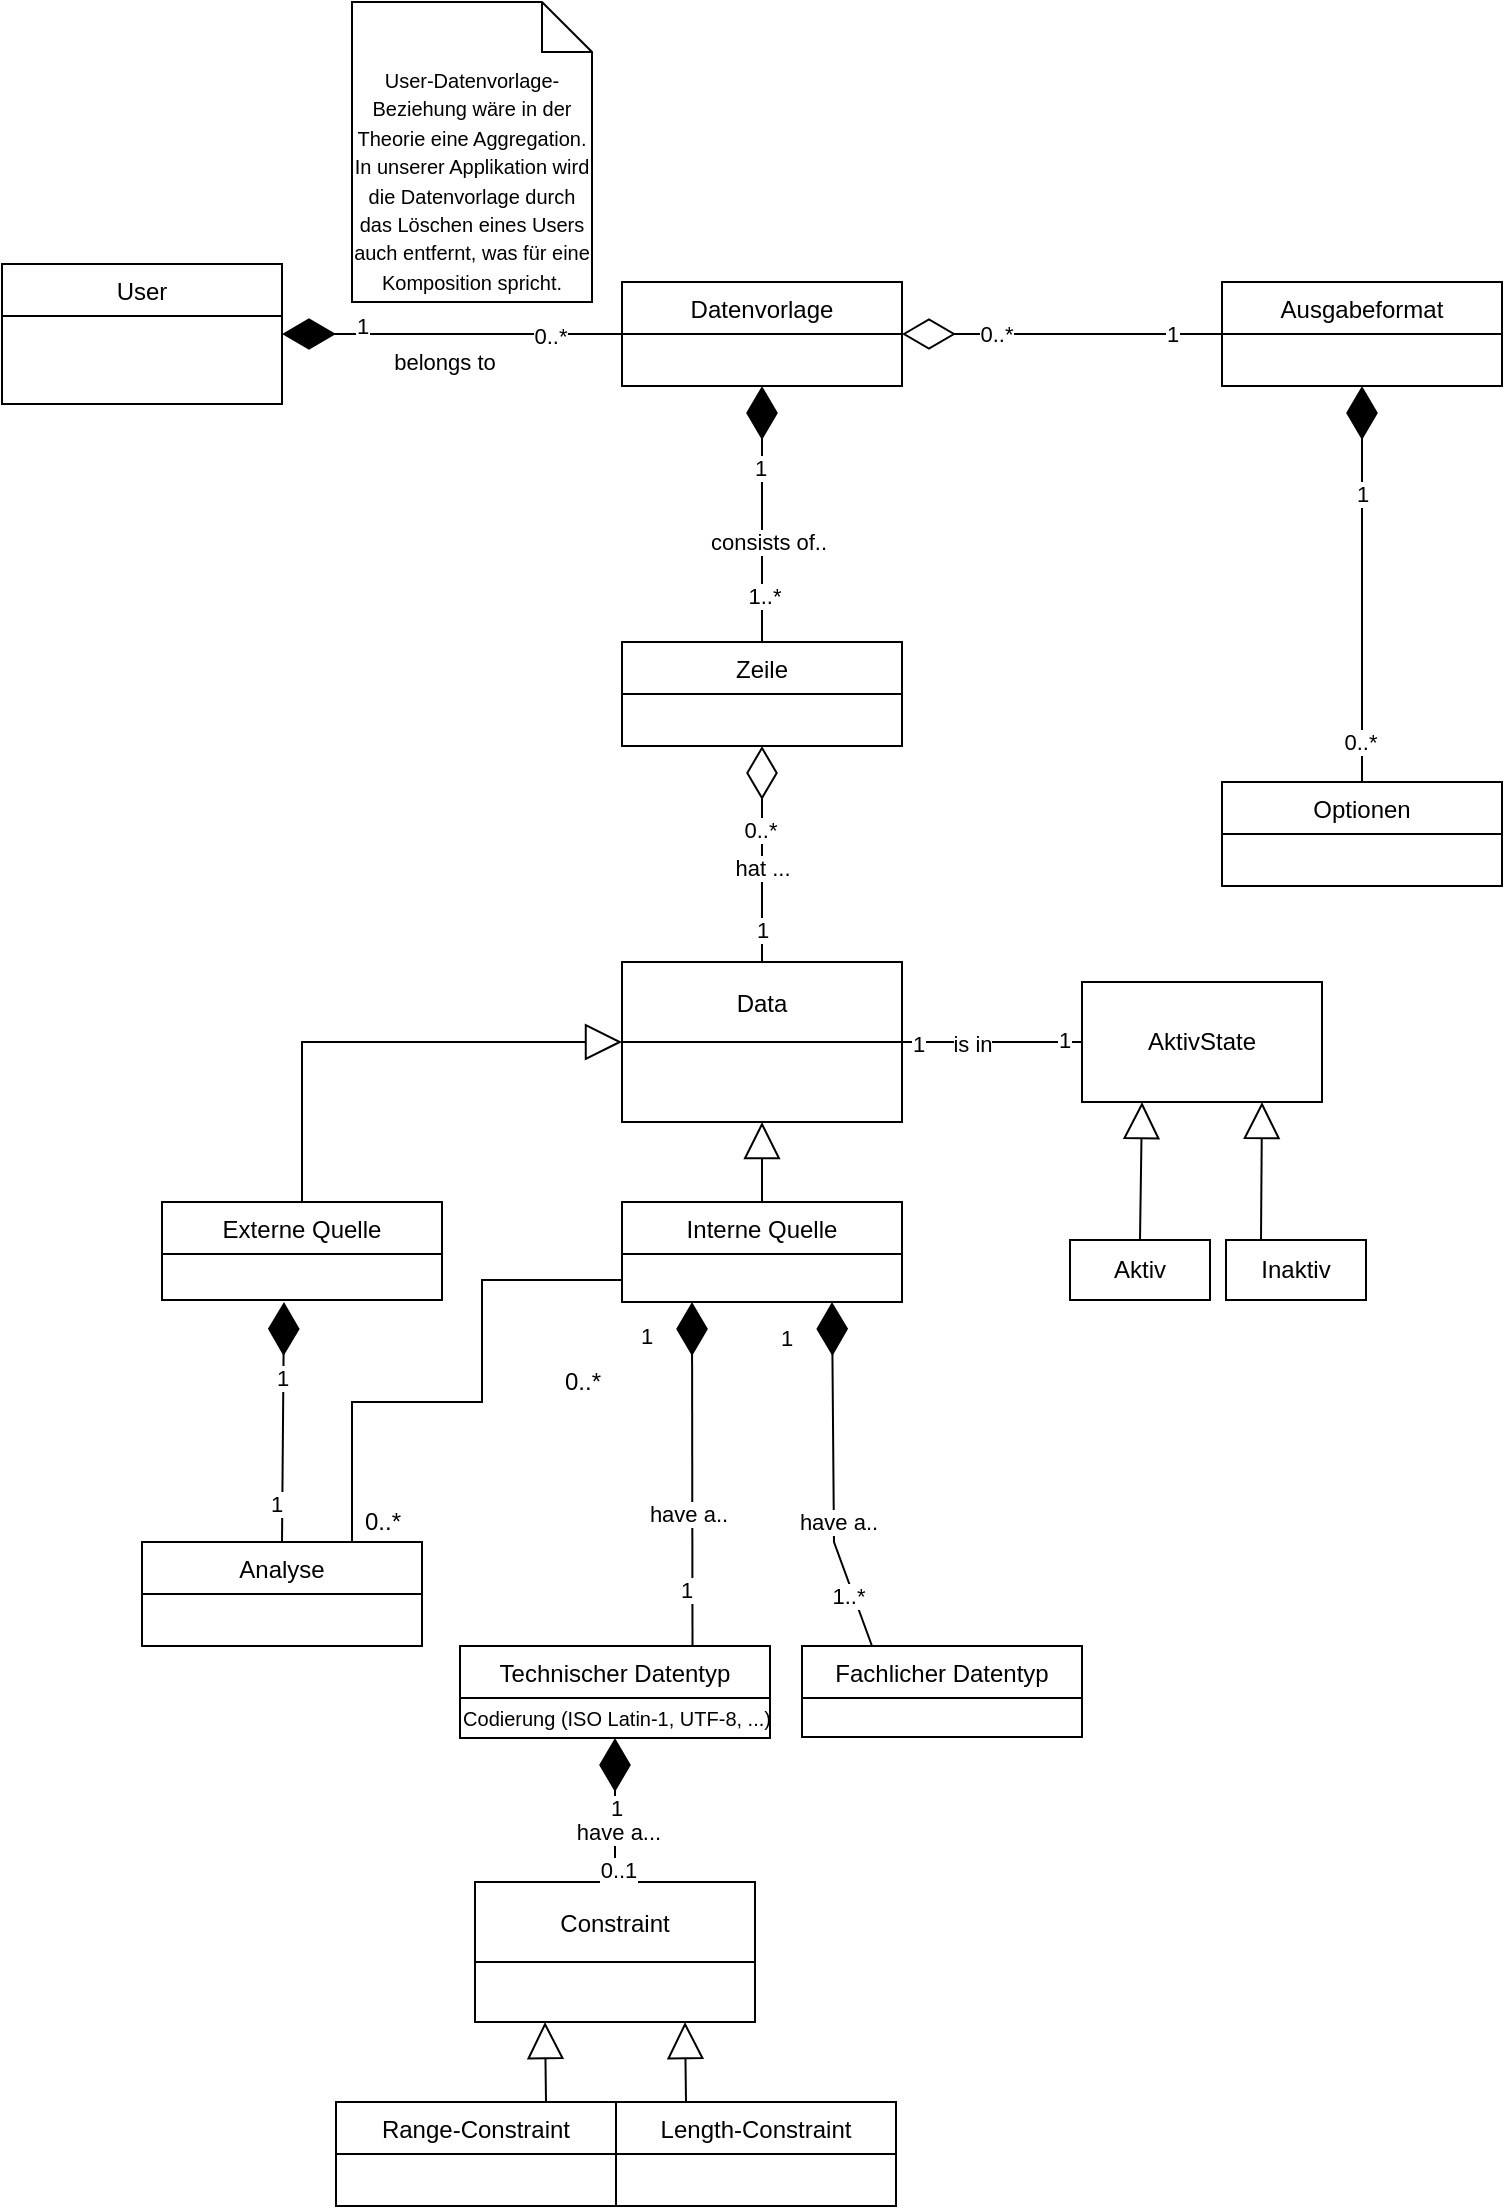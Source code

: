 <mxfile version="17.1.3" type="github">
  <diagram name="Page-1" id="b5b7bab2-c9e2-2cf4-8b2a-24fd1a2a6d21">
    <mxGraphModel dx="493" dy="1695" grid="1" gridSize="10" guides="1" tooltips="1" connect="1" arrows="1" fold="1" page="1" pageScale="1" pageWidth="827" pageHeight="1169" background="none" math="0" shadow="0">
      <root>
        <mxCell id="0" />
        <mxCell id="1" parent="0" />
        <mxCell id="5kwqAGzHCGocQKJuiB-L-2" value="User" style="swimlane;fontStyle=0;childLayout=stackLayout;horizontal=1;startSize=26;fillColor=none;horizontalStack=0;resizeParent=1;resizeParentMax=0;resizeLast=0;collapsible=1;marginBottom=0;" parent="1" vertex="1">
          <mxGeometry x="90" y="81" width="140" height="70" as="geometry">
            <mxRectangle x="90" y="90" width="60" height="26" as="alternateBounds" />
          </mxGeometry>
        </mxCell>
        <mxCell id="5kwqAGzHCGocQKJuiB-L-10" value="Datenvorlage" style="swimlane;fontStyle=0;childLayout=stackLayout;horizontal=1;startSize=26;fillColor=none;horizontalStack=0;resizeParent=1;resizeParentMax=0;resizeLast=0;collapsible=1;marginBottom=0;" parent="1" vertex="1">
          <mxGeometry x="400" y="90" width="140" height="52" as="geometry" />
        </mxCell>
        <mxCell id="5kwqAGzHCGocQKJuiB-L-11" value="Externe Quelle" style="swimlane;fontStyle=0;childLayout=stackLayout;horizontal=1;startSize=26;fillColor=none;horizontalStack=0;resizeParent=1;resizeParentMax=0;resizeLast=0;collapsible=1;marginBottom=0;" parent="1" vertex="1">
          <mxGeometry x="170" y="550" width="140" height="49" as="geometry" />
        </mxCell>
        <mxCell id="5kwqAGzHCGocQKJuiB-L-12" value="Zeile" style="swimlane;fontStyle=0;childLayout=stackLayout;horizontal=1;startSize=26;fillColor=none;horizontalStack=0;resizeParent=1;resizeParentMax=0;resizeLast=0;collapsible=1;marginBottom=0;" parent="1" vertex="1">
          <mxGeometry x="400" y="270" width="140" height="52" as="geometry" />
        </mxCell>
        <mxCell id="5kwqAGzHCGocQKJuiB-L-14" value="Interne Quelle" style="swimlane;fontStyle=0;childLayout=stackLayout;horizontal=1;startSize=26;fillColor=none;horizontalStack=0;resizeParent=1;resizeParentMax=0;resizeLast=0;collapsible=1;marginBottom=0;" parent="1" vertex="1">
          <mxGeometry x="400" y="550" width="140" height="50" as="geometry" />
        </mxCell>
        <mxCell id="5kwqAGzHCGocQKJuiB-L-15" value="Technischer Datentyp" style="swimlane;fontStyle=0;childLayout=stackLayout;horizontal=1;startSize=26;fillColor=none;horizontalStack=0;resizeParent=1;resizeParentMax=0;resizeLast=0;collapsible=1;marginBottom=0;" parent="1" vertex="1">
          <mxGeometry x="319" y="772" width="155" height="46" as="geometry" />
        </mxCell>
        <mxCell id="5kwqAGzHCGocQKJuiB-L-73" value="Codierung (ISO Latin-1, UTF-8, ...)" style="text;html=1;align=center;verticalAlign=middle;resizable=0;points=[];autosize=1;strokeColor=none;fillColor=none;fontSize=10;" parent="5kwqAGzHCGocQKJuiB-L-15" vertex="1">
          <mxGeometry y="26" width="155" height="20" as="geometry" />
        </mxCell>
        <mxCell id="5kwqAGzHCGocQKJuiB-L-16" value="Fachlicher Datentyp" style="swimlane;fontStyle=0;childLayout=stackLayout;horizontal=1;startSize=26;fillColor=none;horizontalStack=0;resizeParent=1;resizeParentMax=0;resizeLast=0;collapsible=1;marginBottom=0;" parent="1" vertex="1">
          <mxGeometry x="490" y="772" width="140" height="45.5" as="geometry" />
        </mxCell>
        <mxCell id="5kwqAGzHCGocQKJuiB-L-19" value="Ausgabeformat" style="swimlane;fontStyle=0;childLayout=stackLayout;horizontal=1;startSize=26;fillColor=none;horizontalStack=0;resizeParent=1;resizeParentMax=0;resizeLast=0;collapsible=1;marginBottom=0;" parent="1" vertex="1">
          <mxGeometry x="700" y="90" width="140" height="52" as="geometry" />
        </mxCell>
        <mxCell id="5kwqAGzHCGocQKJuiB-L-20" value="Optionen" style="swimlane;fontStyle=0;childLayout=stackLayout;horizontal=1;startSize=26;fillColor=none;horizontalStack=0;resizeParent=1;resizeParentMax=0;resizeLast=0;collapsible=1;marginBottom=0;" parent="1" vertex="1">
          <mxGeometry x="700" y="340" width="140" height="52" as="geometry" />
        </mxCell>
        <mxCell id="5kwqAGzHCGocQKJuiB-L-22" value="" style="endArrow=diamondThin;endFill=1;endSize=24;html=1;rounded=0;entryX=0.75;entryY=1;entryDx=0;entryDy=0;exitX=0.25;exitY=0;exitDx=0;exitDy=0;" parent="1" source="5kwqAGzHCGocQKJuiB-L-16" target="5kwqAGzHCGocQKJuiB-L-14" edge="1">
          <mxGeometry width="160" relative="1" as="geometry">
            <mxPoint x="590" y="677" as="sourcePoint" />
            <mxPoint x="750" y="677" as="targetPoint" />
            <Array as="points">
              <mxPoint x="506" y="720" />
            </Array>
          </mxGeometry>
        </mxCell>
        <mxCell id="5kwqAGzHCGocQKJuiB-L-23" value="1..*" style="edgeLabel;html=1;align=center;verticalAlign=middle;resizable=0;points=[];" parent="5kwqAGzHCGocQKJuiB-L-22" vertex="1" connectable="0">
          <mxGeometry x="-0.675" y="3" relative="1" as="geometry">
            <mxPoint as="offset" />
          </mxGeometry>
        </mxCell>
        <mxCell id="5kwqAGzHCGocQKJuiB-L-24" value="1" style="edgeLabel;html=1;align=center;verticalAlign=middle;resizable=0;points=[];" parent="5kwqAGzHCGocQKJuiB-L-22" vertex="1" connectable="0">
          <mxGeometry x="0.8" y="-1" relative="1" as="geometry">
            <mxPoint x="-24" as="offset" />
          </mxGeometry>
        </mxCell>
        <mxCell id="5McdVCyCTPImFvAT5yMa-20" value="have a.." style="edgeLabel;html=1;align=center;verticalAlign=middle;resizable=0;points=[];" vertex="1" connectable="0" parent="5kwqAGzHCGocQKJuiB-L-22">
          <mxGeometry x="0.115" y="-2" relative="1" as="geometry">
            <mxPoint y="32" as="offset" />
          </mxGeometry>
        </mxCell>
        <mxCell id="5kwqAGzHCGocQKJuiB-L-26" value="" style="endArrow=diamondThin;endFill=1;endSize=24;html=1;rounded=0;exitX=0.75;exitY=0;exitDx=0;exitDy=0;entryX=0.25;entryY=1;entryDx=0;entryDy=0;" parent="1" source="5kwqAGzHCGocQKJuiB-L-15" target="5kwqAGzHCGocQKJuiB-L-14" edge="1">
          <mxGeometry width="160" relative="1" as="geometry">
            <mxPoint x="400" y="737" as="sourcePoint" />
            <mxPoint x="380" y="707" as="targetPoint" />
          </mxGeometry>
        </mxCell>
        <mxCell id="5kwqAGzHCGocQKJuiB-L-27" value="1" style="edgeLabel;html=1;align=center;verticalAlign=middle;resizable=0;points=[];" parent="5kwqAGzHCGocQKJuiB-L-26" vertex="1" connectable="0">
          <mxGeometry x="-0.675" y="3" relative="1" as="geometry">
            <mxPoint as="offset" />
          </mxGeometry>
        </mxCell>
        <mxCell id="5kwqAGzHCGocQKJuiB-L-28" value="1" style="edgeLabel;html=1;align=center;verticalAlign=middle;resizable=0;points=[];" parent="5kwqAGzHCGocQKJuiB-L-26" vertex="1" connectable="0">
          <mxGeometry x="0.8" y="-1" relative="1" as="geometry">
            <mxPoint x="-24" as="offset" />
          </mxGeometry>
        </mxCell>
        <mxCell id="5McdVCyCTPImFvAT5yMa-19" value="have a.." style="edgeLabel;html=1;align=center;verticalAlign=middle;resizable=0;points=[];" vertex="1" connectable="0" parent="5kwqAGzHCGocQKJuiB-L-26">
          <mxGeometry x="-0.233" y="2" relative="1" as="geometry">
            <mxPoint as="offset" />
          </mxGeometry>
        </mxCell>
        <mxCell id="5kwqAGzHCGocQKJuiB-L-29" value="Constraint" style="swimlane;fontStyle=0;childLayout=stackLayout;horizontal=1;startSize=40;fillColor=none;horizontalStack=0;resizeParent=1;resizeParentMax=0;resizeLast=0;collapsible=1;marginBottom=0;" parent="1" vertex="1">
          <mxGeometry x="326.5" y="890" width="140" height="70" as="geometry" />
        </mxCell>
        <mxCell id="5kwqAGzHCGocQKJuiB-L-30" value="" style="endArrow=diamondThin;endFill=1;endSize=24;html=1;rounded=0;entryX=0.5;entryY=1;entryDx=0;entryDy=0;exitX=0.5;exitY=0;exitDx=0;exitDy=0;" parent="1" source="5kwqAGzHCGocQKJuiB-L-29" target="5kwqAGzHCGocQKJuiB-L-15" edge="1">
          <mxGeometry width="160" relative="1" as="geometry">
            <mxPoint x="159" y="857" as="sourcePoint" />
            <mxPoint x="319" y="857" as="targetPoint" />
          </mxGeometry>
        </mxCell>
        <mxCell id="5kwqAGzHCGocQKJuiB-L-31" value="0..1" style="edgeLabel;html=1;align=center;verticalAlign=middle;resizable=0;points=[];" parent="5kwqAGzHCGocQKJuiB-L-30" vertex="1" connectable="0">
          <mxGeometry x="-0.823" y="-1" relative="1" as="geometry">
            <mxPoint as="offset" />
          </mxGeometry>
        </mxCell>
        <mxCell id="5kwqAGzHCGocQKJuiB-L-32" value="1" style="edgeLabel;html=1;align=center;verticalAlign=middle;resizable=0;points=[];" parent="5kwqAGzHCGocQKJuiB-L-30" vertex="1" connectable="0">
          <mxGeometry x="0.47" relative="1" as="geometry">
            <mxPoint y="16" as="offset" />
          </mxGeometry>
        </mxCell>
        <mxCell id="5McdVCyCTPImFvAT5yMa-18" value="have a..." style="edgeLabel;html=1;align=center;verticalAlign=middle;resizable=0;points=[];" vertex="1" connectable="0" parent="5kwqAGzHCGocQKJuiB-L-30">
          <mxGeometry x="-0.451" y="-1" relative="1" as="geometry">
            <mxPoint y="-5" as="offset" />
          </mxGeometry>
        </mxCell>
        <mxCell id="5kwqAGzHCGocQKJuiB-L-33" value="Range-Constraint" style="swimlane;fontStyle=0;childLayout=stackLayout;horizontal=1;startSize=26;fillColor=none;horizontalStack=0;resizeParent=1;resizeParentMax=0;resizeLast=0;collapsible=1;marginBottom=0;" parent="1" vertex="1">
          <mxGeometry x="257" y="1000" width="140" height="52" as="geometry" />
        </mxCell>
        <mxCell id="5kwqAGzHCGocQKJuiB-L-34" value="Length-Constraint" style="swimlane;fontStyle=0;childLayout=stackLayout;horizontal=1;startSize=26;fillColor=none;horizontalStack=0;resizeParent=1;resizeParentMax=0;resizeLast=0;collapsible=1;marginBottom=0;" parent="1" vertex="1">
          <mxGeometry x="397" y="1000" width="140" height="52" as="geometry" />
        </mxCell>
        <mxCell id="5kwqAGzHCGocQKJuiB-L-35" value="" style="endArrow=block;endSize=16;endFill=0;html=1;rounded=0;exitX=0.75;exitY=0;exitDx=0;exitDy=0;entryX=0.25;entryY=1;entryDx=0;entryDy=0;" parent="1" source="5kwqAGzHCGocQKJuiB-L-33" target="5kwqAGzHCGocQKJuiB-L-29" edge="1">
          <mxGeometry width="160" relative="1" as="geometry">
            <mxPoint x="250" y="1087" as="sourcePoint" />
            <mxPoint x="410" y="1087" as="targetPoint" />
          </mxGeometry>
        </mxCell>
        <mxCell id="5kwqAGzHCGocQKJuiB-L-36" value="" style="endArrow=block;endSize=16;endFill=0;html=1;rounded=0;exitX=0.25;exitY=0;exitDx=0;exitDy=0;entryX=0.75;entryY=1;entryDx=0;entryDy=0;" parent="1" source="5kwqAGzHCGocQKJuiB-L-34" edge="1" target="5kwqAGzHCGocQKJuiB-L-29">
          <mxGeometry width="160" relative="1" as="geometry">
            <mxPoint x="330" y="1117" as="sourcePoint" />
            <mxPoint x="424" y="1027" as="targetPoint" />
          </mxGeometry>
        </mxCell>
        <mxCell id="5kwqAGzHCGocQKJuiB-L-40" value="Data" style="swimlane;fontStyle=0;childLayout=stackLayout;horizontal=1;startSize=40;fillColor=none;horizontalStack=0;resizeParent=1;resizeParentMax=0;resizeLast=0;collapsible=1;marginBottom=0;" parent="1" vertex="1">
          <mxGeometry x="400" y="430" width="140" height="80" as="geometry" />
        </mxCell>
        <mxCell id="5kwqAGzHCGocQKJuiB-L-41" value="" style="endArrow=block;endSize=16;endFill=0;html=1;rounded=0;entryX=0.5;entryY=1;entryDx=0;entryDy=0;exitX=0.5;exitY=0;exitDx=0;exitDy=0;" parent="1" source="5kwqAGzHCGocQKJuiB-L-14" target="5kwqAGzHCGocQKJuiB-L-40" edge="1">
          <mxGeometry width="160" relative="1" as="geometry">
            <mxPoint x="150" y="580" as="sourcePoint" />
            <mxPoint x="310" y="580" as="targetPoint" />
          </mxGeometry>
        </mxCell>
        <mxCell id="5kwqAGzHCGocQKJuiB-L-42" value="" style="endArrow=block;endSize=16;endFill=0;html=1;rounded=0;exitX=0.5;exitY=0;exitDx=0;exitDy=0;entryX=0;entryY=0.5;entryDx=0;entryDy=0;" parent="1" source="5kwqAGzHCGocQKJuiB-L-11" target="5kwqAGzHCGocQKJuiB-L-40" edge="1">
          <mxGeometry width="160" relative="1" as="geometry">
            <mxPoint x="230" y="490" as="sourcePoint" />
            <mxPoint x="390" y="490" as="targetPoint" />
            <Array as="points">
              <mxPoint x="240" y="470" />
            </Array>
          </mxGeometry>
        </mxCell>
        <mxCell id="5kwqAGzHCGocQKJuiB-L-43" value="Analyse" style="swimlane;fontStyle=0;childLayout=stackLayout;horizontal=1;startSize=26;fillColor=none;horizontalStack=0;resizeParent=1;resizeParentMax=0;resizeLast=0;collapsible=1;marginBottom=0;" parent="1" vertex="1">
          <mxGeometry x="160" y="720" width="140" height="52" as="geometry" />
        </mxCell>
        <mxCell id="5kwqAGzHCGocQKJuiB-L-44" value="" style="endArrow=diamondThin;endFill=1;endSize=24;html=1;rounded=0;exitX=0.5;exitY=0;exitDx=0;exitDy=0;" parent="1" source="5kwqAGzHCGocQKJuiB-L-43" edge="1">
          <mxGeometry width="160" relative="1" as="geometry">
            <mxPoint x="220" y="712" as="sourcePoint" />
            <mxPoint x="231" y="600" as="targetPoint" />
          </mxGeometry>
        </mxCell>
        <mxCell id="5kwqAGzHCGocQKJuiB-L-45" value="1" style="edgeLabel;html=1;align=center;verticalAlign=middle;resizable=0;points=[];" parent="5kwqAGzHCGocQKJuiB-L-44" vertex="1" connectable="0">
          <mxGeometry x="-0.675" y="3" relative="1" as="geometry">
            <mxPoint as="offset" />
          </mxGeometry>
        </mxCell>
        <mxCell id="5kwqAGzHCGocQKJuiB-L-46" value="1" style="edgeLabel;html=1;align=center;verticalAlign=middle;resizable=0;points=[];" parent="5kwqAGzHCGocQKJuiB-L-44" vertex="1" connectable="0">
          <mxGeometry x="0.8" y="-1" relative="1" as="geometry">
            <mxPoint x="-2" y="26" as="offset" />
          </mxGeometry>
        </mxCell>
        <mxCell id="5kwqAGzHCGocQKJuiB-L-48" value="" style="endArrow=none;html=1;edgeStyle=orthogonalEdgeStyle;rounded=0;entryX=0.75;entryY=0;entryDx=0;entryDy=0;exitX=0;exitY=0.75;exitDx=0;exitDy=0;" parent="1" source="5kwqAGzHCGocQKJuiB-L-14" target="5kwqAGzHCGocQKJuiB-L-43" edge="1">
          <mxGeometry relative="1" as="geometry">
            <mxPoint x="353.5" y="570" as="sourcePoint" />
            <mxPoint x="353.5" y="740" as="targetPoint" />
            <Array as="points">
              <mxPoint x="330" y="589" />
              <mxPoint x="330" y="650" />
              <mxPoint x="265" y="650" />
            </Array>
          </mxGeometry>
        </mxCell>
        <mxCell id="5kwqAGzHCGocQKJuiB-L-51" value="0..*" style="text;html=1;align=center;verticalAlign=middle;resizable=0;points=[];autosize=1;strokeColor=none;fillColor=none;" parent="1" vertex="1">
          <mxGeometry x="365" y="630" width="30" height="20" as="geometry" />
        </mxCell>
        <mxCell id="5kwqAGzHCGocQKJuiB-L-52" value="0..*" style="text;html=1;align=center;verticalAlign=middle;resizable=0;points=[];autosize=1;strokeColor=none;fillColor=none;" parent="1" vertex="1">
          <mxGeometry x="265" y="700" width="30" height="20" as="geometry" />
        </mxCell>
        <mxCell id="5kwqAGzHCGocQKJuiB-L-53" value="" style="endArrow=diamondThin;endFill=1;endSize=24;html=1;rounded=0;entryX=0.5;entryY=1;entryDx=0;entryDy=0;exitX=0.5;exitY=0;exitDx=0;exitDy=0;" parent="1" source="5kwqAGzHCGocQKJuiB-L-12" target="5kwqAGzHCGocQKJuiB-L-10" edge="1">
          <mxGeometry width="160" relative="1" as="geometry">
            <mxPoint x="290" y="190" as="sourcePoint" />
            <mxPoint x="450" y="190" as="targetPoint" />
          </mxGeometry>
        </mxCell>
        <mxCell id="5kwqAGzHCGocQKJuiB-L-54" value="1..*" style="edgeLabel;html=1;align=center;verticalAlign=middle;resizable=0;points=[];" parent="5kwqAGzHCGocQKJuiB-L-53" vertex="1" connectable="0">
          <mxGeometry x="-0.631" y="-1" relative="1" as="geometry">
            <mxPoint as="offset" />
          </mxGeometry>
        </mxCell>
        <mxCell id="5kwqAGzHCGocQKJuiB-L-55" value="1" style="edgeLabel;html=1;align=center;verticalAlign=middle;resizable=0;points=[];" parent="5kwqAGzHCGocQKJuiB-L-53" vertex="1" connectable="0">
          <mxGeometry x="0.366" y="1" relative="1" as="geometry">
            <mxPoint as="offset" />
          </mxGeometry>
        </mxCell>
        <mxCell id="5McdVCyCTPImFvAT5yMa-1" value="consists of.." style="edgeLabel;html=1;align=center;verticalAlign=middle;resizable=0;points=[];" vertex="1" connectable="0" parent="5kwqAGzHCGocQKJuiB-L-53">
          <mxGeometry x="-0.211" y="-3" relative="1" as="geometry">
            <mxPoint as="offset" />
          </mxGeometry>
        </mxCell>
        <mxCell id="5kwqAGzHCGocQKJuiB-L-56" value="" style="endArrow=diamondThin;endFill=0;endSize=24;html=1;rounded=0;entryX=0.5;entryY=1;entryDx=0;entryDy=0;exitX=0.5;exitY=0;exitDx=0;exitDy=0;" parent="1" source="5kwqAGzHCGocQKJuiB-L-40" target="5kwqAGzHCGocQKJuiB-L-12" edge="1">
          <mxGeometry width="160" relative="1" as="geometry">
            <mxPoint x="190" y="360" as="sourcePoint" />
            <mxPoint x="350" y="360" as="targetPoint" />
          </mxGeometry>
        </mxCell>
        <mxCell id="5kwqAGzHCGocQKJuiB-L-57" value="1" style="edgeLabel;html=1;align=center;verticalAlign=middle;resizable=0;points=[];" parent="5kwqAGzHCGocQKJuiB-L-56" vertex="1" connectable="0">
          <mxGeometry x="-0.682" relative="1" as="geometry">
            <mxPoint y="1" as="offset" />
          </mxGeometry>
        </mxCell>
        <mxCell id="5kwqAGzHCGocQKJuiB-L-58" value="0..*" style="edgeLabel;html=1;align=center;verticalAlign=middle;resizable=0;points=[];" parent="5kwqAGzHCGocQKJuiB-L-56" vertex="1" connectable="0">
          <mxGeometry x="0.254" y="1" relative="1" as="geometry">
            <mxPoint y="1" as="offset" />
          </mxGeometry>
        </mxCell>
        <mxCell id="5McdVCyCTPImFvAT5yMa-3" value="hat ..." style="edgeLabel;html=1;align=center;verticalAlign=middle;resizable=0;points=[];" vertex="1" connectable="0" parent="5kwqAGzHCGocQKJuiB-L-56">
          <mxGeometry x="-0.119" relative="1" as="geometry">
            <mxPoint as="offset" />
          </mxGeometry>
        </mxCell>
        <mxCell id="5kwqAGzHCGocQKJuiB-L-59" value="" style="endArrow=diamondThin;endFill=0;endSize=24;html=1;rounded=0;exitX=0;exitY=0.5;exitDx=0;exitDy=0;entryX=1;entryY=0.5;entryDx=0;entryDy=0;" parent="1" source="5kwqAGzHCGocQKJuiB-L-19" target="5kwqAGzHCGocQKJuiB-L-10" edge="1">
          <mxGeometry width="160" relative="1" as="geometry">
            <mxPoint x="550" y="180" as="sourcePoint" />
            <mxPoint x="560" y="120" as="targetPoint" />
          </mxGeometry>
        </mxCell>
        <mxCell id="5kwqAGzHCGocQKJuiB-L-60" value="1" style="edgeLabel;html=1;align=center;verticalAlign=middle;resizable=0;points=[];" parent="5kwqAGzHCGocQKJuiB-L-59" vertex="1" connectable="0">
          <mxGeometry x="-0.683" relative="1" as="geometry">
            <mxPoint as="offset" />
          </mxGeometry>
        </mxCell>
        <mxCell id="5kwqAGzHCGocQKJuiB-L-61" value="0..*" style="edgeLabel;html=1;align=center;verticalAlign=middle;resizable=0;points=[];" parent="5kwqAGzHCGocQKJuiB-L-59" vertex="1" connectable="0">
          <mxGeometry x="0.419" relative="1" as="geometry">
            <mxPoint as="offset" />
          </mxGeometry>
        </mxCell>
        <mxCell id="5kwqAGzHCGocQKJuiB-L-62" value="" style="endArrow=diamondThin;endFill=1;endSize=24;html=1;rounded=0;entryX=0.5;entryY=1;entryDx=0;entryDy=0;exitX=0.5;exitY=0;exitDx=0;exitDy=0;" parent="1" source="5kwqAGzHCGocQKJuiB-L-20" target="5kwqAGzHCGocQKJuiB-L-19" edge="1">
          <mxGeometry width="160" relative="1" as="geometry">
            <mxPoint x="650" y="220" as="sourcePoint" />
            <mxPoint x="810" y="220" as="targetPoint" />
          </mxGeometry>
        </mxCell>
        <mxCell id="5kwqAGzHCGocQKJuiB-L-63" value="0..*" style="edgeLabel;html=1;align=center;verticalAlign=middle;resizable=0;points=[];" parent="5kwqAGzHCGocQKJuiB-L-62" vertex="1" connectable="0">
          <mxGeometry x="-0.797" y="1" relative="1" as="geometry">
            <mxPoint as="offset" />
          </mxGeometry>
        </mxCell>
        <mxCell id="5kwqAGzHCGocQKJuiB-L-64" value="1" style="edgeLabel;html=1;align=center;verticalAlign=middle;resizable=0;points=[];" parent="5kwqAGzHCGocQKJuiB-L-62" vertex="1" connectable="0">
          <mxGeometry x="0.453" relative="1" as="geometry">
            <mxPoint as="offset" />
          </mxGeometry>
        </mxCell>
        <mxCell id="5kwqAGzHCGocQKJuiB-L-66" value="" style="endArrow=diamondThin;endFill=1;endSize=24;html=1;rounded=0;entryX=1;entryY=0.5;entryDx=0;entryDy=0;exitX=0;exitY=0.5;exitDx=0;exitDy=0;" parent="1" source="5kwqAGzHCGocQKJuiB-L-10" target="5kwqAGzHCGocQKJuiB-L-2" edge="1">
          <mxGeometry width="160" relative="1" as="geometry">
            <mxPoint x="190" y="220" as="sourcePoint" />
            <mxPoint x="350" y="220" as="targetPoint" />
          </mxGeometry>
        </mxCell>
        <mxCell id="5kwqAGzHCGocQKJuiB-L-67" value="1" style="edgeLabel;html=1;align=center;verticalAlign=middle;resizable=0;points=[];" parent="5kwqAGzHCGocQKJuiB-L-66" vertex="1" connectable="0">
          <mxGeometry x="0.532" y="-4" relative="1" as="geometry">
            <mxPoint as="offset" />
          </mxGeometry>
        </mxCell>
        <mxCell id="5kwqAGzHCGocQKJuiB-L-68" value="0..*" style="edgeLabel;html=1;align=center;verticalAlign=middle;resizable=0;points=[];" parent="5kwqAGzHCGocQKJuiB-L-66" vertex="1" connectable="0">
          <mxGeometry x="-0.57" y="1" relative="1" as="geometry">
            <mxPoint as="offset" />
          </mxGeometry>
        </mxCell>
        <mxCell id="5McdVCyCTPImFvAT5yMa-21" value="belongs to" style="edgeLabel;html=1;align=center;verticalAlign=middle;resizable=0;points=[];" vertex="1" connectable="0" parent="5kwqAGzHCGocQKJuiB-L-66">
          <mxGeometry x="0.148" relative="1" as="geometry">
            <mxPoint x="8" y="14" as="offset" />
          </mxGeometry>
        </mxCell>
        <mxCell id="5kwqAGzHCGocQKJuiB-L-72" value="&lt;font style=&quot;font-size: 10px&quot;&gt;User-Datenvorlage-Beziehung wäre in der Theorie eine Aggregation. In unserer Applikation wird die Datenvorlage durch das Löschen eines Users auch entfernt, was für eine Komposition spricht.&lt;/font&gt;" style="shape=note2;boundedLbl=1;whiteSpace=wrap;html=1;size=25;verticalAlign=top;align=center;" parent="1" vertex="1">
          <mxGeometry x="265" y="-50" width="120" height="150" as="geometry" />
        </mxCell>
        <mxCell id="5McdVCyCTPImFvAT5yMa-6" value="AktivState" style="whiteSpace=wrap;html=1;fillColor=none;fontStyle=0;startSize=40;" vertex="1" parent="1">
          <mxGeometry x="630" y="440" width="120" height="60" as="geometry" />
        </mxCell>
        <mxCell id="5McdVCyCTPImFvAT5yMa-8" value="" style="endArrow=none;html=1;rounded=0;entryX=1;entryY=0.5;entryDx=0;entryDy=0;exitX=0;exitY=0.5;exitDx=0;exitDy=0;" edge="1" parent="1" source="5McdVCyCTPImFvAT5yMa-6" target="5kwqAGzHCGocQKJuiB-L-40">
          <mxGeometry width="50" height="50" relative="1" as="geometry">
            <mxPoint x="590" y="600" as="sourcePoint" />
            <mxPoint x="640" y="550" as="targetPoint" />
          </mxGeometry>
        </mxCell>
        <mxCell id="5McdVCyCTPImFvAT5yMa-9" value="is in" style="edgeLabel;html=1;align=center;verticalAlign=middle;resizable=0;points=[];" vertex="1" connectable="0" parent="5McdVCyCTPImFvAT5yMa-8">
          <mxGeometry x="0.23" y="1" relative="1" as="geometry">
            <mxPoint as="offset" />
          </mxGeometry>
        </mxCell>
        <mxCell id="5McdVCyCTPImFvAT5yMa-16" value="1" style="edgeLabel;html=1;align=center;verticalAlign=middle;resizable=0;points=[];" vertex="1" connectable="0" parent="5McdVCyCTPImFvAT5yMa-8">
          <mxGeometry x="-0.802" y="-1" relative="1" as="geometry">
            <mxPoint as="offset" />
          </mxGeometry>
        </mxCell>
        <mxCell id="5McdVCyCTPImFvAT5yMa-17" value="1" style="edgeLabel;html=1;align=center;verticalAlign=middle;resizable=0;points=[];" vertex="1" connectable="0" parent="5McdVCyCTPImFvAT5yMa-8">
          <mxGeometry x="0.837" y="1" relative="1" as="geometry">
            <mxPoint as="offset" />
          </mxGeometry>
        </mxCell>
        <mxCell id="5McdVCyCTPImFvAT5yMa-12" value="Aktiv" style="whiteSpace=wrap;html=1;fillColor=none;fontStyle=0;startSize=40;" vertex="1" parent="1">
          <mxGeometry x="624" y="569" width="70" height="30" as="geometry" />
        </mxCell>
        <mxCell id="5McdVCyCTPImFvAT5yMa-13" value="" style="endArrow=block;endSize=16;endFill=0;html=1;rounded=0;entryX=0.25;entryY=1;entryDx=0;entryDy=0;exitX=0.5;exitY=0;exitDx=0;exitDy=0;" edge="1" parent="1" source="5McdVCyCTPImFvAT5yMa-12" target="5McdVCyCTPImFvAT5yMa-6">
          <mxGeometry width="160" relative="1" as="geometry">
            <mxPoint x="550" y="560" as="sourcePoint" />
            <mxPoint x="710" y="560" as="targetPoint" />
          </mxGeometry>
        </mxCell>
        <mxCell id="5McdVCyCTPImFvAT5yMa-14" value="" style="endArrow=block;endSize=16;endFill=0;html=1;rounded=0;exitX=0.25;exitY=0;exitDx=0;exitDy=0;entryX=0.75;entryY=1;entryDx=0;entryDy=0;" edge="1" parent="1" source="5McdVCyCTPImFvAT5yMa-15" target="5McdVCyCTPImFvAT5yMa-6">
          <mxGeometry width="160" relative="1" as="geometry">
            <mxPoint x="720" y="560" as="sourcePoint" />
            <mxPoint x="730" y="520" as="targetPoint" />
          </mxGeometry>
        </mxCell>
        <mxCell id="5McdVCyCTPImFvAT5yMa-15" value="Inaktiv" style="whiteSpace=wrap;html=1;fillColor=none;fontStyle=0;startSize=40;" vertex="1" parent="1">
          <mxGeometry x="702" y="569" width="70" height="30" as="geometry" />
        </mxCell>
      </root>
    </mxGraphModel>
  </diagram>
</mxfile>
